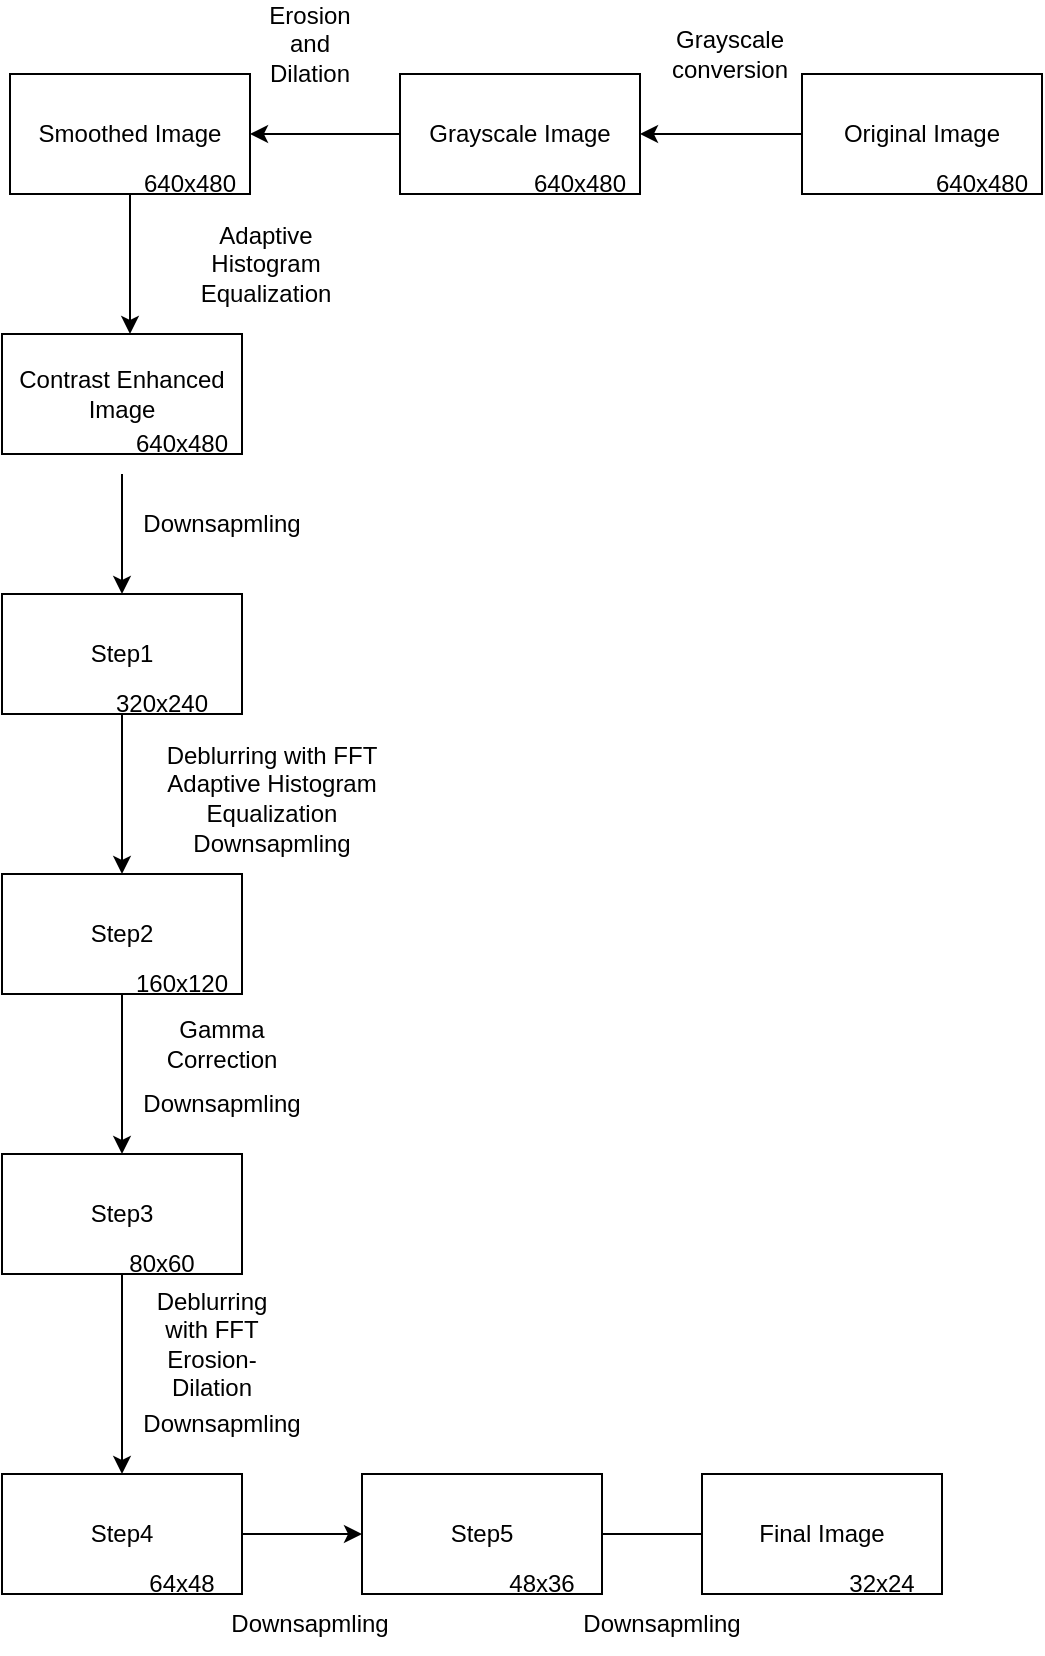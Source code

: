 <mxfile version="22.1.18" type="github">
  <diagram name="Sayfa -1" id="Gj2gSd7K2H69_6VzcRKl">
    <mxGraphModel dx="1050" dy="1699" grid="1" gridSize="10" guides="1" tooltips="1" connect="1" arrows="1" fold="1" page="1" pageScale="1" pageWidth="827" pageHeight="1169" math="0" shadow="0">
      <root>
        <mxCell id="0" />
        <mxCell id="1" parent="0" />
        <mxCell id="K46KVYQgPNYjEcwlOykQ-2" value="" style="edgeStyle=orthogonalEdgeStyle;rounded=0;orthogonalLoop=1;jettySize=auto;html=1;entryX=1;entryY=0.5;entryDx=0;entryDy=0;" edge="1" parent="1" source="wFkCNshnGClv44x8eFzm-1" target="wFkCNshnGClv44x8eFzm-2">
          <mxGeometry relative="1" as="geometry" />
        </mxCell>
        <mxCell id="wFkCNshnGClv44x8eFzm-1" value="Original Image" style="rounded=0;whiteSpace=wrap;html=1;" parent="1" vertex="1">
          <mxGeometry x="660" y="-190" width="120" height="60" as="geometry" />
        </mxCell>
        <mxCell id="K46KVYQgPNYjEcwlOykQ-1" value="" style="edgeStyle=orthogonalEdgeStyle;rounded=0;orthogonalLoop=1;jettySize=auto;html=1;entryX=1;entryY=0.5;entryDx=0;entryDy=0;" edge="1" parent="1" source="wFkCNshnGClv44x8eFzm-2" target="wFkCNshnGClv44x8eFzm-5">
          <mxGeometry relative="1" as="geometry" />
        </mxCell>
        <mxCell id="wFkCNshnGClv44x8eFzm-2" value="Grayscale Image" style="rounded=0;whiteSpace=wrap;html=1;" parent="1" vertex="1">
          <mxGeometry x="459" y="-190" width="120" height="60" as="geometry" />
        </mxCell>
        <mxCell id="wFkCNshnGClv44x8eFzm-3" value="640x480" style="text;html=1;strokeColor=none;fillColor=none;align=center;verticalAlign=middle;whiteSpace=wrap;rounded=0;" parent="1" vertex="1">
          <mxGeometry x="720" y="-150" width="60" height="30" as="geometry" />
        </mxCell>
        <mxCell id="wFkCNshnGClv44x8eFzm-4" value="640x480" style="text;html=1;strokeColor=none;fillColor=none;align=center;verticalAlign=middle;whiteSpace=wrap;rounded=0;" parent="1" vertex="1">
          <mxGeometry x="519" y="-150" width="60" height="30" as="geometry" />
        </mxCell>
        <mxCell id="khkEsvPdjJkN44EHwx-8-8" value="" style="edgeStyle=orthogonalEdgeStyle;rounded=0;orthogonalLoop=1;jettySize=auto;html=1;" parent="1" source="wFkCNshnGClv44x8eFzm-5" target="khkEsvPdjJkN44EHwx-8-6" edge="1">
          <mxGeometry relative="1" as="geometry">
            <Array as="points">
              <mxPoint x="324" y="-80" />
              <mxPoint x="324" y="-80" />
            </Array>
          </mxGeometry>
        </mxCell>
        <mxCell id="wFkCNshnGClv44x8eFzm-5" value="Smoothed Image" style="rounded=0;whiteSpace=wrap;html=1;" parent="1" vertex="1">
          <mxGeometry x="264" y="-190" width="120" height="60" as="geometry" />
        </mxCell>
        <mxCell id="wFkCNshnGClv44x8eFzm-12" value="640x480" style="text;html=1;strokeColor=none;fillColor=none;align=center;verticalAlign=middle;whiteSpace=wrap;rounded=0;" parent="1" vertex="1">
          <mxGeometry x="324" y="-150" width="60" height="30" as="geometry" />
        </mxCell>
        <mxCell id="khkEsvPdjJkN44EHwx-8-6" value="Contrast Enhanced Image" style="rounded=0;whiteSpace=wrap;html=1;" parent="1" vertex="1">
          <mxGeometry x="260" y="-60" width="120" height="60" as="geometry" />
        </mxCell>
        <mxCell id="khkEsvPdjJkN44EHwx-8-11" value="" style="edgeStyle=orthogonalEdgeStyle;rounded=0;orthogonalLoop=1;jettySize=auto;html=1;" parent="1" source="khkEsvPdjJkN44EHwx-8-9" target="khkEsvPdjJkN44EHwx-8-10" edge="1">
          <mxGeometry relative="1" as="geometry">
            <Array as="points">
              <mxPoint x="320" y="20" />
              <mxPoint x="320" y="20" />
            </Array>
          </mxGeometry>
        </mxCell>
        <mxCell id="khkEsvPdjJkN44EHwx-8-9" value="640x480" style="text;html=1;strokeColor=none;fillColor=none;align=center;verticalAlign=middle;whiteSpace=wrap;rounded=0;" parent="1" vertex="1">
          <mxGeometry x="320" y="-20" width="60" height="30" as="geometry" />
        </mxCell>
        <mxCell id="khkEsvPdjJkN44EHwx-8-16" value="" style="edgeStyle=orthogonalEdgeStyle;rounded=0;orthogonalLoop=1;jettySize=auto;html=1;" parent="1" source="khkEsvPdjJkN44EHwx-8-10" target="khkEsvPdjJkN44EHwx-8-15" edge="1">
          <mxGeometry relative="1" as="geometry" />
        </mxCell>
        <mxCell id="khkEsvPdjJkN44EHwx-8-10" value="Step1" style="rounded=0;whiteSpace=wrap;html=1;" parent="1" vertex="1">
          <mxGeometry x="260" y="70" width="120" height="60" as="geometry" />
        </mxCell>
        <mxCell id="khkEsvPdjJkN44EHwx-8-12" value="Downsapmling" style="text;html=1;strokeColor=none;fillColor=none;align=center;verticalAlign=middle;whiteSpace=wrap;rounded=0;" parent="1" vertex="1">
          <mxGeometry x="340" y="20" width="60" height="30" as="geometry" />
        </mxCell>
        <mxCell id="khkEsvPdjJkN44EHwx-8-13" value="320x240" style="text;html=1;strokeColor=none;fillColor=none;align=center;verticalAlign=middle;whiteSpace=wrap;rounded=0;" parent="1" vertex="1">
          <mxGeometry x="310" y="110" width="60" height="30" as="geometry" />
        </mxCell>
        <mxCell id="khkEsvPdjJkN44EHwx-8-22" value="" style="edgeStyle=orthogonalEdgeStyle;rounded=0;orthogonalLoop=1;jettySize=auto;html=1;" parent="1" source="khkEsvPdjJkN44EHwx-8-15" target="khkEsvPdjJkN44EHwx-8-21" edge="1">
          <mxGeometry relative="1" as="geometry" />
        </mxCell>
        <mxCell id="khkEsvPdjJkN44EHwx-8-15" value="Step2" style="rounded=0;whiteSpace=wrap;html=1;" parent="1" vertex="1">
          <mxGeometry x="260" y="210" width="120" height="60" as="geometry" />
        </mxCell>
        <mxCell id="khkEsvPdjJkN44EHwx-8-18" value="Deblurring with FFT&lt;br&gt;Adaptive Histogram Equalization" style="text;html=1;strokeColor=none;fillColor=none;align=center;verticalAlign=middle;whiteSpace=wrap;rounded=0;" parent="1" vertex="1">
          <mxGeometry x="327" y="150" width="136" height="30" as="geometry" />
        </mxCell>
        <mxCell id="khkEsvPdjJkN44EHwx-8-19" value="Downsapmling" style="text;html=1;strokeColor=none;fillColor=none;align=center;verticalAlign=middle;whiteSpace=wrap;rounded=0;" parent="1" vertex="1">
          <mxGeometry x="365" y="180" width="60" height="30" as="geometry" />
        </mxCell>
        <mxCell id="khkEsvPdjJkN44EHwx-8-20" value="160x120" style="text;html=1;strokeColor=none;fillColor=none;align=center;verticalAlign=middle;whiteSpace=wrap;rounded=0;" parent="1" vertex="1">
          <mxGeometry x="320" y="250" width="60" height="30" as="geometry" />
        </mxCell>
        <mxCell id="khkEsvPdjJkN44EHwx-8-27" value="" style="edgeStyle=orthogonalEdgeStyle;rounded=0;orthogonalLoop=1;jettySize=auto;html=1;" parent="1" source="khkEsvPdjJkN44EHwx-8-21" target="khkEsvPdjJkN44EHwx-8-26" edge="1">
          <mxGeometry relative="1" as="geometry" />
        </mxCell>
        <mxCell id="khkEsvPdjJkN44EHwx-8-21" value="Step3" style="rounded=0;whiteSpace=wrap;html=1;" parent="1" vertex="1">
          <mxGeometry x="260" y="350" width="120" height="60" as="geometry" />
        </mxCell>
        <mxCell id="khkEsvPdjJkN44EHwx-8-23" value="Gamma Correction" style="text;html=1;strokeColor=none;fillColor=none;align=center;verticalAlign=middle;whiteSpace=wrap;rounded=0;" parent="1" vertex="1">
          <mxGeometry x="340" y="280" width="60" height="30" as="geometry" />
        </mxCell>
        <mxCell id="khkEsvPdjJkN44EHwx-8-24" value="Downsapmling" style="text;html=1;strokeColor=none;fillColor=none;align=center;verticalAlign=middle;whiteSpace=wrap;rounded=0;" parent="1" vertex="1">
          <mxGeometry x="340" y="310" width="60" height="30" as="geometry" />
        </mxCell>
        <mxCell id="khkEsvPdjJkN44EHwx-8-25" value="80x60" style="text;html=1;strokeColor=none;fillColor=none;align=center;verticalAlign=middle;whiteSpace=wrap;rounded=0;" parent="1" vertex="1">
          <mxGeometry x="310" y="390" width="60" height="30" as="geometry" />
        </mxCell>
        <mxCell id="khkEsvPdjJkN44EHwx-8-32" value="" style="edgeStyle=orthogonalEdgeStyle;rounded=0;orthogonalLoop=1;jettySize=auto;html=1;" parent="1" source="khkEsvPdjJkN44EHwx-8-26" target="khkEsvPdjJkN44EHwx-8-30" edge="1">
          <mxGeometry relative="1" as="geometry" />
        </mxCell>
        <mxCell id="khkEsvPdjJkN44EHwx-8-26" value="Step4" style="rounded=0;whiteSpace=wrap;html=1;" parent="1" vertex="1">
          <mxGeometry x="260" y="510" width="120" height="60" as="geometry" />
        </mxCell>
        <mxCell id="khkEsvPdjJkN44EHwx-8-28" value="Downsapmling" style="text;html=1;strokeColor=none;fillColor=none;align=center;verticalAlign=middle;whiteSpace=wrap;rounded=0;" parent="1" vertex="1">
          <mxGeometry x="340" y="470" width="60" height="30" as="geometry" />
        </mxCell>
        <mxCell id="khkEsvPdjJkN44EHwx-8-29" value="64x48" style="text;html=1;strokeColor=none;fillColor=none;align=center;verticalAlign=middle;whiteSpace=wrap;rounded=0;" parent="1" vertex="1">
          <mxGeometry x="320" y="550" width="60" height="30" as="geometry" />
        </mxCell>
        <mxCell id="khkEsvPdjJkN44EHwx-8-36" value="" style="edgeStyle=orthogonalEdgeStyle;rounded=0;orthogonalLoop=1;jettySize=auto;html=1;" parent="1" source="khkEsvPdjJkN44EHwx-8-30" target="khkEsvPdjJkN44EHwx-8-35" edge="1">
          <mxGeometry relative="1" as="geometry" />
        </mxCell>
        <mxCell id="khkEsvPdjJkN44EHwx-8-30" value="Step5" style="rounded=0;whiteSpace=wrap;html=1;" parent="1" vertex="1">
          <mxGeometry x="440" y="510" width="120" height="60" as="geometry" />
        </mxCell>
        <mxCell id="khkEsvPdjJkN44EHwx-8-31" value="48x36" style="text;html=1;strokeColor=none;fillColor=none;align=center;verticalAlign=middle;whiteSpace=wrap;rounded=0;" parent="1" vertex="1">
          <mxGeometry x="500" y="550" width="60" height="30" as="geometry" />
        </mxCell>
        <mxCell id="khkEsvPdjJkN44EHwx-8-33" value="Downsapmling" style="text;html=1;strokeColor=none;fillColor=none;align=center;verticalAlign=middle;whiteSpace=wrap;rounded=0;" parent="1" vertex="1">
          <mxGeometry x="384" y="570" width="60" height="30" as="geometry" />
        </mxCell>
        <mxCell id="khkEsvPdjJkN44EHwx-8-34" value="Final Image" style="rounded=0;whiteSpace=wrap;html=1;" parent="1" vertex="1">
          <mxGeometry x="610" y="510" width="120" height="60" as="geometry" />
        </mxCell>
        <mxCell id="khkEsvPdjJkN44EHwx-8-35" value="32x24" style="text;html=1;strokeColor=none;fillColor=none;align=center;verticalAlign=middle;whiteSpace=wrap;rounded=0;" parent="1" vertex="1">
          <mxGeometry x="670" y="550" width="60" height="30" as="geometry" />
        </mxCell>
        <mxCell id="khkEsvPdjJkN44EHwx-8-37" value="Downsapmling" style="text;html=1;strokeColor=none;fillColor=none;align=center;verticalAlign=middle;whiteSpace=wrap;rounded=0;" parent="1" vertex="1">
          <mxGeometry x="560" y="570" width="60" height="30" as="geometry" />
        </mxCell>
        <mxCell id="khkEsvPdjJkN44EHwx-8-38" value="Grayscale conversion" style="text;html=1;strokeColor=none;fillColor=none;align=center;verticalAlign=middle;whiteSpace=wrap;rounded=0;" parent="1" vertex="1">
          <mxGeometry x="579" y="-220" width="90" height="40" as="geometry" />
        </mxCell>
        <mxCell id="_zLME86XKNih1tHMlNpd-1" value="Erosion and Dilation" style="text;html=1;strokeColor=none;fillColor=none;align=center;verticalAlign=middle;whiteSpace=wrap;rounded=0;" parent="1" vertex="1">
          <mxGeometry x="384" y="-220" width="60" height="30" as="geometry" />
        </mxCell>
        <mxCell id="_zLME86XKNih1tHMlNpd-2" value="Adaptive Histogram Equalization" style="text;html=1;strokeColor=none;fillColor=none;align=center;verticalAlign=middle;whiteSpace=wrap;rounded=0;" parent="1" vertex="1">
          <mxGeometry x="362" y="-110" width="60" height="30" as="geometry" />
        </mxCell>
        <mxCell id="_zLME86XKNih1tHMlNpd-3" value="Deblurring with FFT&lt;br&gt;Erosion-Dilation" style="text;html=1;strokeColor=none;fillColor=none;align=center;verticalAlign=middle;whiteSpace=wrap;rounded=0;" parent="1" vertex="1">
          <mxGeometry x="335" y="430" width="60" height="30" as="geometry" />
        </mxCell>
      </root>
    </mxGraphModel>
  </diagram>
</mxfile>
